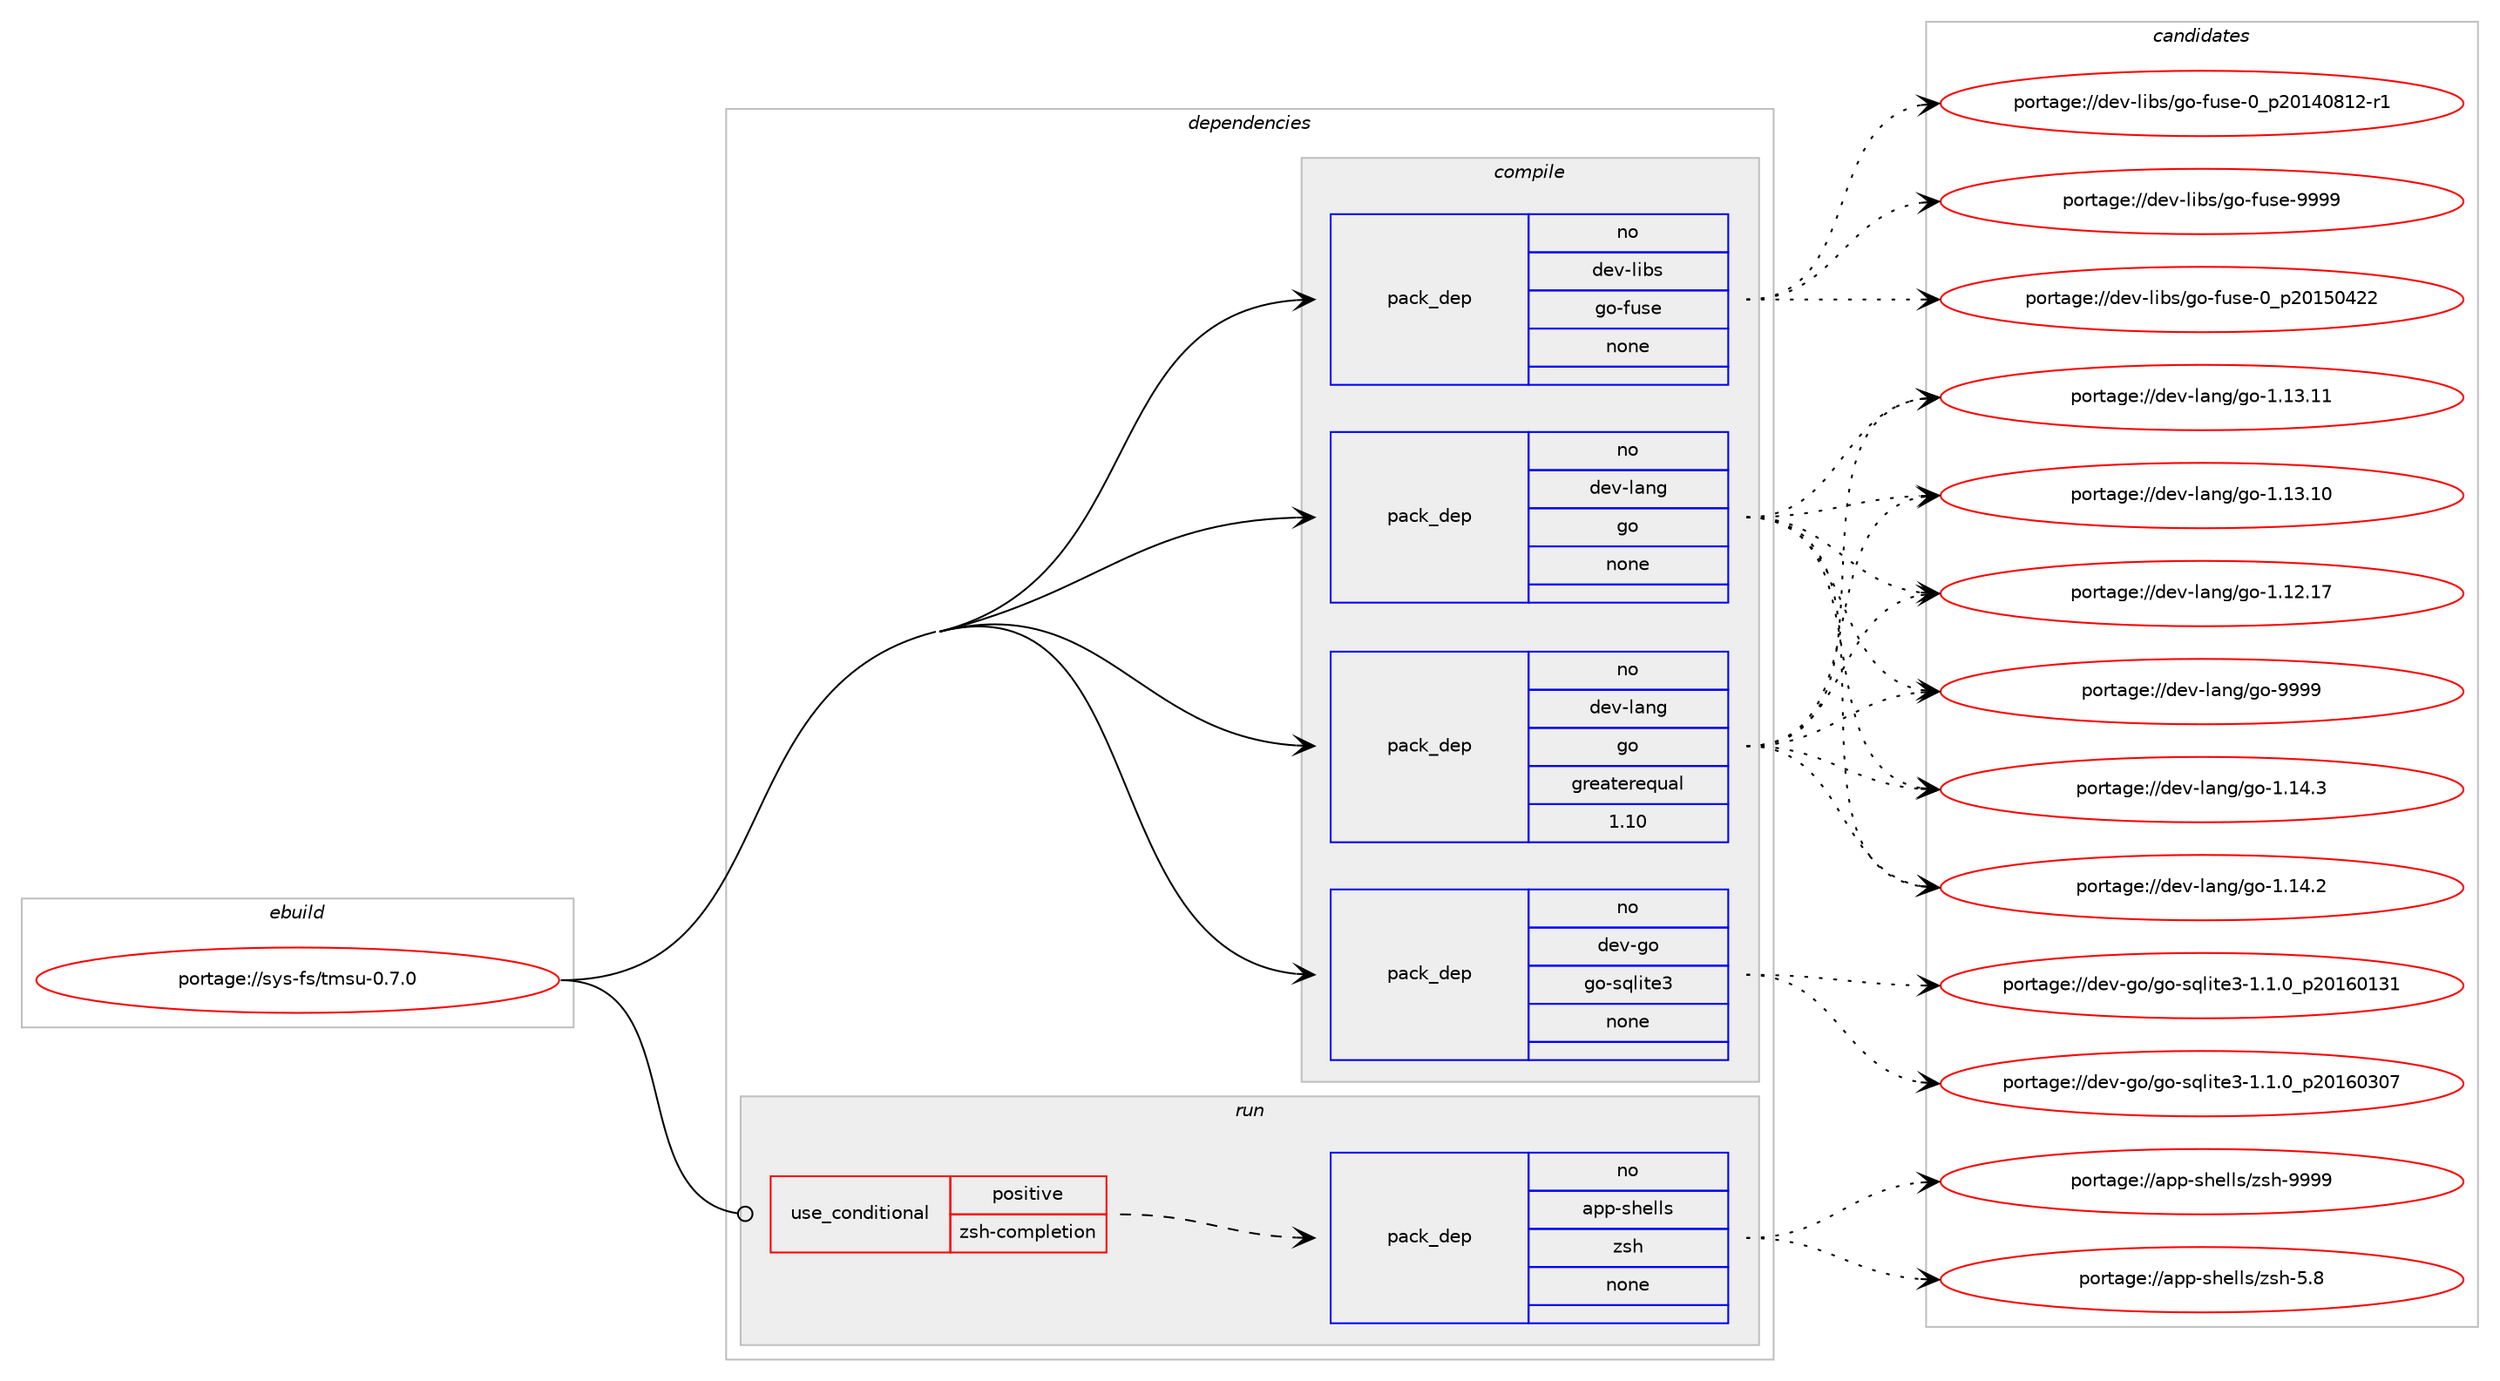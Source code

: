 digraph prolog {

# *************
# Graph options
# *************

newrank=true;
concentrate=true;
compound=true;
graph [rankdir=LR,fontname=Helvetica,fontsize=10,ranksep=1.5];#, ranksep=2.5, nodesep=0.2];
edge  [arrowhead=vee];
node  [fontname=Helvetica,fontsize=10];

# **********
# The ebuild
# **********

subgraph cluster_leftcol {
color=gray;
rank=same;
label=<<i>ebuild</i>>;
id [label="portage://sys-fs/tmsu-0.7.0", color=red, width=4, href="../sys-fs/tmsu-0.7.0.svg"];
}

# ****************
# The dependencies
# ****************

subgraph cluster_midcol {
color=gray;
label=<<i>dependencies</i>>;
subgraph cluster_compile {
fillcolor="#eeeeee";
style=filled;
label=<<i>compile</i>>;
subgraph pack2983 {
dependency3575 [label=<<TABLE BORDER="0" CELLBORDER="1" CELLSPACING="0" CELLPADDING="4" WIDTH="220"><TR><TD ROWSPAN="6" CELLPADDING="30">pack_dep</TD></TR><TR><TD WIDTH="110">no</TD></TR><TR><TD>dev-go</TD></TR><TR><TD>go-sqlite3</TD></TR><TR><TD>none</TD></TR><TR><TD></TD></TR></TABLE>>, shape=none, color=blue];
}
id:e -> dependency3575:w [weight=20,style="solid",arrowhead="vee"];
subgraph pack2984 {
dependency3576 [label=<<TABLE BORDER="0" CELLBORDER="1" CELLSPACING="0" CELLPADDING="4" WIDTH="220"><TR><TD ROWSPAN="6" CELLPADDING="30">pack_dep</TD></TR><TR><TD WIDTH="110">no</TD></TR><TR><TD>dev-lang</TD></TR><TR><TD>go</TD></TR><TR><TD>greaterequal</TD></TR><TR><TD>1.10</TD></TR></TABLE>>, shape=none, color=blue];
}
id:e -> dependency3576:w [weight=20,style="solid",arrowhead="vee"];
subgraph pack2985 {
dependency3577 [label=<<TABLE BORDER="0" CELLBORDER="1" CELLSPACING="0" CELLPADDING="4" WIDTH="220"><TR><TD ROWSPAN="6" CELLPADDING="30">pack_dep</TD></TR><TR><TD WIDTH="110">no</TD></TR><TR><TD>dev-lang</TD></TR><TR><TD>go</TD></TR><TR><TD>none</TD></TR><TR><TD></TD></TR></TABLE>>, shape=none, color=blue];
}
id:e -> dependency3577:w [weight=20,style="solid",arrowhead="vee"];
subgraph pack2986 {
dependency3578 [label=<<TABLE BORDER="0" CELLBORDER="1" CELLSPACING="0" CELLPADDING="4" WIDTH="220"><TR><TD ROWSPAN="6" CELLPADDING="30">pack_dep</TD></TR><TR><TD WIDTH="110">no</TD></TR><TR><TD>dev-libs</TD></TR><TR><TD>go-fuse</TD></TR><TR><TD>none</TD></TR><TR><TD></TD></TR></TABLE>>, shape=none, color=blue];
}
id:e -> dependency3578:w [weight=20,style="solid",arrowhead="vee"];
}
subgraph cluster_compileandrun {
fillcolor="#eeeeee";
style=filled;
label=<<i>compile and run</i>>;
}
subgraph cluster_run {
fillcolor="#eeeeee";
style=filled;
label=<<i>run</i>>;
subgraph cond511 {
dependency3579 [label=<<TABLE BORDER="0" CELLBORDER="1" CELLSPACING="0" CELLPADDING="4"><TR><TD ROWSPAN="3" CELLPADDING="10">use_conditional</TD></TR><TR><TD>positive</TD></TR><TR><TD>zsh-completion</TD></TR></TABLE>>, shape=none, color=red];
subgraph pack2987 {
dependency3580 [label=<<TABLE BORDER="0" CELLBORDER="1" CELLSPACING="0" CELLPADDING="4" WIDTH="220"><TR><TD ROWSPAN="6" CELLPADDING="30">pack_dep</TD></TR><TR><TD WIDTH="110">no</TD></TR><TR><TD>app-shells</TD></TR><TR><TD>zsh</TD></TR><TR><TD>none</TD></TR><TR><TD></TD></TR></TABLE>>, shape=none, color=blue];
}
dependency3579:e -> dependency3580:w [weight=20,style="dashed",arrowhead="vee"];
}
id:e -> dependency3579:w [weight=20,style="solid",arrowhead="odot"];
}
}

# **************
# The candidates
# **************

subgraph cluster_choices {
rank=same;
color=gray;
label=<<i>candidates</i>>;

subgraph choice2983 {
color=black;
nodesep=1;
choice10010111845103111471031114511511310810511610151454946494648951125048495448514855 [label="portage://dev-go/go-sqlite3-1.1.0_p20160307", color=red, width=4,href="../dev-go/go-sqlite3-1.1.0_p20160307.svg"];
choice10010111845103111471031114511511310810511610151454946494648951125048495448495149 [label="portage://dev-go/go-sqlite3-1.1.0_p20160131", color=red, width=4,href="../dev-go/go-sqlite3-1.1.0_p20160131.svg"];
dependency3575:e -> choice10010111845103111471031114511511310810511610151454946494648951125048495448514855:w [style=dotted,weight="100"];
dependency3575:e -> choice10010111845103111471031114511511310810511610151454946494648951125048495448495149:w [style=dotted,weight="100"];
}
subgraph choice2984 {
color=black;
nodesep=1;
choice1001011184510897110103471031114557575757 [label="portage://dev-lang/go-9999", color=red, width=4,href="../dev-lang/go-9999.svg"];
choice10010111845108971101034710311145494649524651 [label="portage://dev-lang/go-1.14.3", color=red, width=4,href="../dev-lang/go-1.14.3.svg"];
choice10010111845108971101034710311145494649524650 [label="portage://dev-lang/go-1.14.2", color=red, width=4,href="../dev-lang/go-1.14.2.svg"];
choice1001011184510897110103471031114549464951464949 [label="portage://dev-lang/go-1.13.11", color=red, width=4,href="../dev-lang/go-1.13.11.svg"];
choice1001011184510897110103471031114549464951464948 [label="portage://dev-lang/go-1.13.10", color=red, width=4,href="../dev-lang/go-1.13.10.svg"];
choice1001011184510897110103471031114549464950464955 [label="portage://dev-lang/go-1.12.17", color=red, width=4,href="../dev-lang/go-1.12.17.svg"];
dependency3576:e -> choice1001011184510897110103471031114557575757:w [style=dotted,weight="100"];
dependency3576:e -> choice10010111845108971101034710311145494649524651:w [style=dotted,weight="100"];
dependency3576:e -> choice10010111845108971101034710311145494649524650:w [style=dotted,weight="100"];
dependency3576:e -> choice1001011184510897110103471031114549464951464949:w [style=dotted,weight="100"];
dependency3576:e -> choice1001011184510897110103471031114549464951464948:w [style=dotted,weight="100"];
dependency3576:e -> choice1001011184510897110103471031114549464950464955:w [style=dotted,weight="100"];
}
subgraph choice2985 {
color=black;
nodesep=1;
choice1001011184510897110103471031114557575757 [label="portage://dev-lang/go-9999", color=red, width=4,href="../dev-lang/go-9999.svg"];
choice10010111845108971101034710311145494649524651 [label="portage://dev-lang/go-1.14.3", color=red, width=4,href="../dev-lang/go-1.14.3.svg"];
choice10010111845108971101034710311145494649524650 [label="portage://dev-lang/go-1.14.2", color=red, width=4,href="../dev-lang/go-1.14.2.svg"];
choice1001011184510897110103471031114549464951464949 [label="portage://dev-lang/go-1.13.11", color=red, width=4,href="../dev-lang/go-1.13.11.svg"];
choice1001011184510897110103471031114549464951464948 [label="portage://dev-lang/go-1.13.10", color=red, width=4,href="../dev-lang/go-1.13.10.svg"];
choice1001011184510897110103471031114549464950464955 [label="portage://dev-lang/go-1.12.17", color=red, width=4,href="../dev-lang/go-1.12.17.svg"];
dependency3577:e -> choice1001011184510897110103471031114557575757:w [style=dotted,weight="100"];
dependency3577:e -> choice10010111845108971101034710311145494649524651:w [style=dotted,weight="100"];
dependency3577:e -> choice10010111845108971101034710311145494649524650:w [style=dotted,weight="100"];
dependency3577:e -> choice1001011184510897110103471031114549464951464949:w [style=dotted,weight="100"];
dependency3577:e -> choice1001011184510897110103471031114549464951464948:w [style=dotted,weight="100"];
dependency3577:e -> choice1001011184510897110103471031114549464950464955:w [style=dotted,weight="100"];
}
subgraph choice2986 {
color=black;
nodesep=1;
choice100101118451081059811547103111451021171151014557575757 [label="portage://dev-libs/go-fuse-9999", color=red, width=4,href="../dev-libs/go-fuse-9999.svg"];
choice100101118451081059811547103111451021171151014548951125048495348525050 [label="portage://dev-libs/go-fuse-0_p20150422", color=red, width=4,href="../dev-libs/go-fuse-0_p20150422.svg"];
choice1001011184510810598115471031114510211711510145489511250484952485649504511449 [label="portage://dev-libs/go-fuse-0_p20140812-r1", color=red, width=4,href="../dev-libs/go-fuse-0_p20140812-r1.svg"];
dependency3578:e -> choice100101118451081059811547103111451021171151014557575757:w [style=dotted,weight="100"];
dependency3578:e -> choice100101118451081059811547103111451021171151014548951125048495348525050:w [style=dotted,weight="100"];
dependency3578:e -> choice1001011184510810598115471031114510211711510145489511250484952485649504511449:w [style=dotted,weight="100"];
}
subgraph choice2987 {
color=black;
nodesep=1;
choice9711211245115104101108108115471221151044557575757 [label="portage://app-shells/zsh-9999", color=red, width=4,href="../app-shells/zsh-9999.svg"];
choice97112112451151041011081081154712211510445534656 [label="portage://app-shells/zsh-5.8", color=red, width=4,href="../app-shells/zsh-5.8.svg"];
dependency3580:e -> choice9711211245115104101108108115471221151044557575757:w [style=dotted,weight="100"];
dependency3580:e -> choice97112112451151041011081081154712211510445534656:w [style=dotted,weight="100"];
}
}

}
